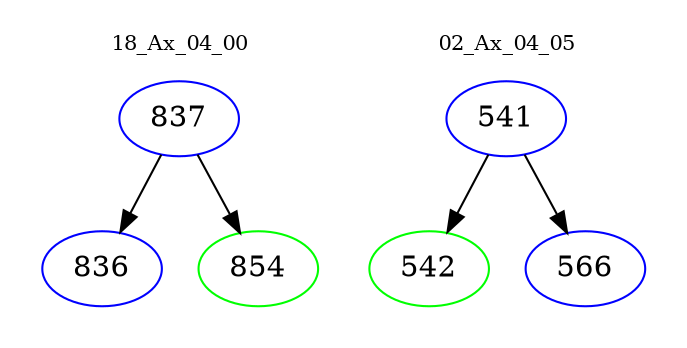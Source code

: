 digraph{
subgraph cluster_0 {
color = white
label = "18_Ax_04_00";
fontsize=10;
T0_837 [label="837", color="blue"]
T0_837 -> T0_836 [color="black"]
T0_836 [label="836", color="blue"]
T0_837 -> T0_854 [color="black"]
T0_854 [label="854", color="green"]
}
subgraph cluster_1 {
color = white
label = "02_Ax_04_05";
fontsize=10;
T1_541 [label="541", color="blue"]
T1_541 -> T1_542 [color="black"]
T1_542 [label="542", color="green"]
T1_541 -> T1_566 [color="black"]
T1_566 [label="566", color="blue"]
}
}

